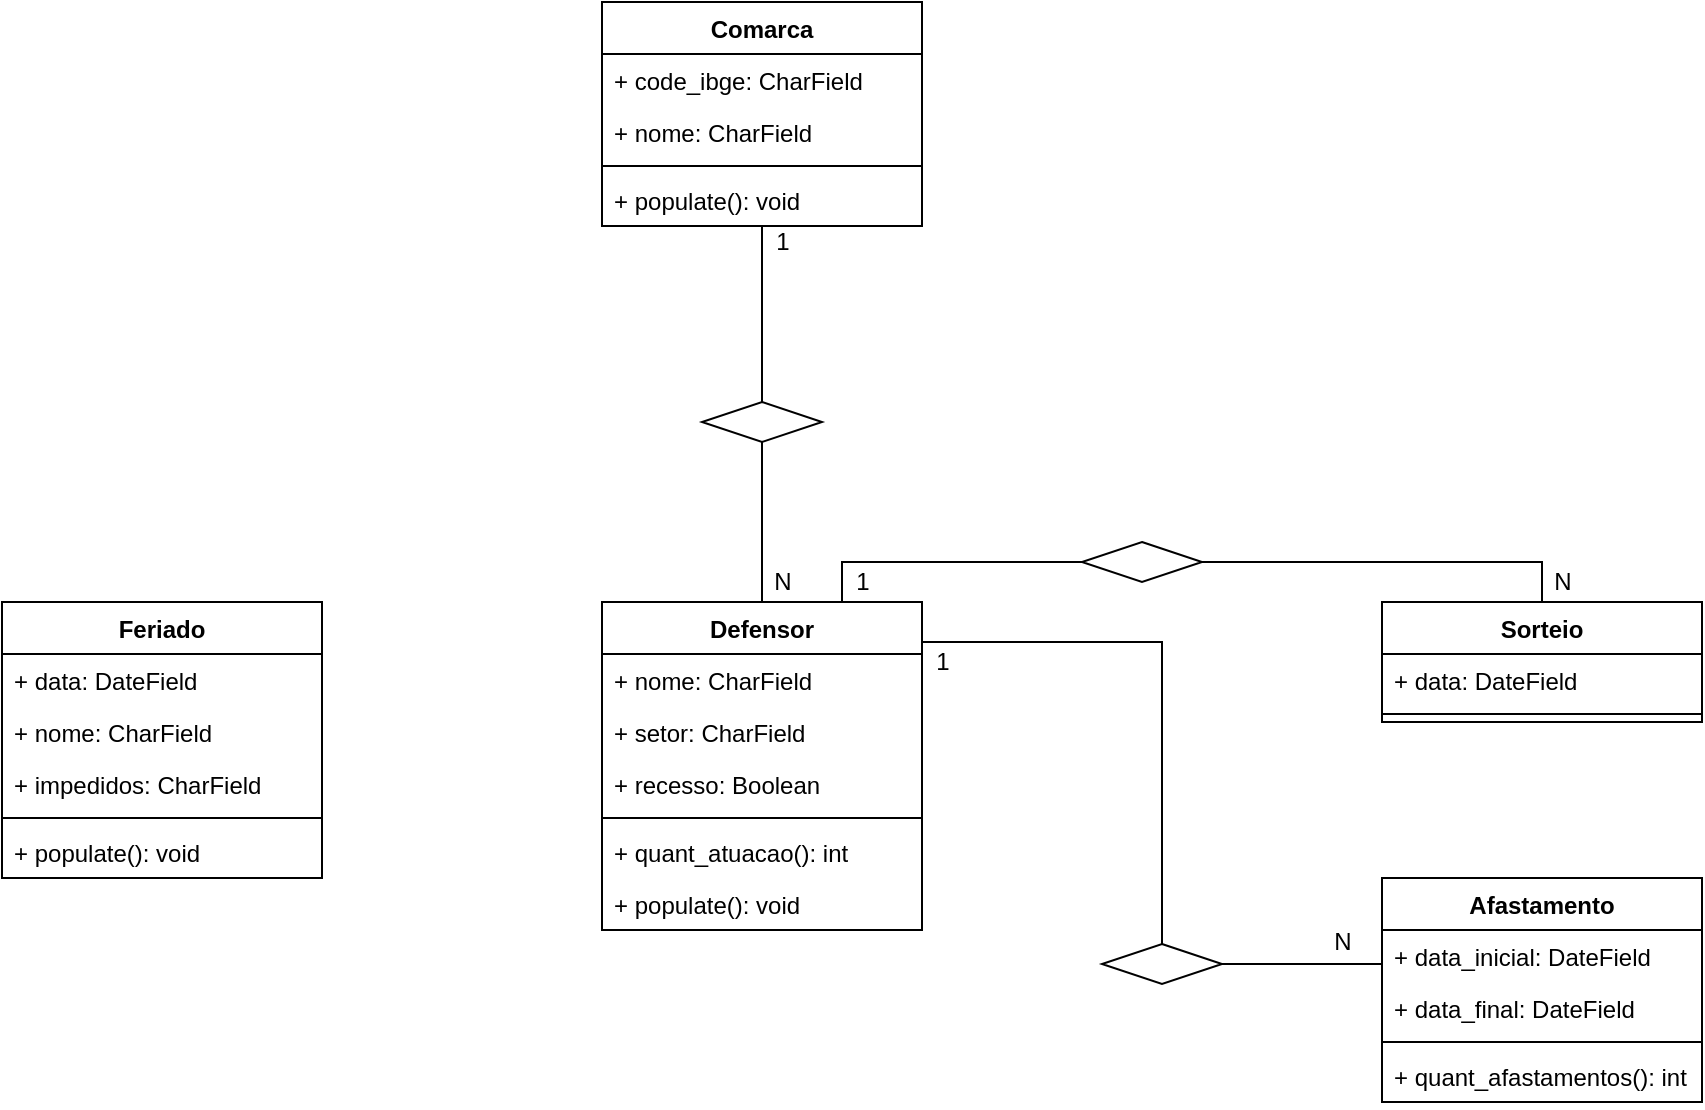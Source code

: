 <mxfile version="15.4.0" type="device"><diagram id="7D2Awziaqjh-ZxNbm0cB" name="database"><mxGraphModel dx="1144" dy="733" grid="1" gridSize="10" guides="1" tooltips="1" connect="1" arrows="1" fold="1" page="1" pageScale="1" pageWidth="1169" pageHeight="827" math="0" shadow="0"><root><mxCell id="0"/><mxCell id="1" parent="0"/><mxCell id="XMSpozBK8sx_yIxx1TeK-5" value="Comarca" style="swimlane;fontStyle=1;align=center;verticalAlign=top;childLayout=stackLayout;horizontal=1;startSize=26;horizontalStack=0;resizeParent=1;resizeParentMax=0;resizeLast=0;collapsible=1;marginBottom=0;" vertex="1" parent="1"><mxGeometry x="460" y="139" width="160" height="112" as="geometry"/></mxCell><mxCell id="XMSpozBK8sx_yIxx1TeK-6" value="+ code_ibge: CharField" style="text;strokeColor=none;fillColor=none;align=left;verticalAlign=top;spacingLeft=4;spacingRight=4;overflow=hidden;rotatable=0;points=[[0,0.5],[1,0.5]];portConstraint=eastwest;" vertex="1" parent="XMSpozBK8sx_yIxx1TeK-5"><mxGeometry y="26" width="160" height="26" as="geometry"/></mxCell><mxCell id="XMSpozBK8sx_yIxx1TeK-9" value="+ nome: CharField" style="text;strokeColor=none;fillColor=none;align=left;verticalAlign=top;spacingLeft=4;spacingRight=4;overflow=hidden;rotatable=0;points=[[0,0.5],[1,0.5]];portConstraint=eastwest;" vertex="1" parent="XMSpozBK8sx_yIxx1TeK-5"><mxGeometry y="52" width="160" height="26" as="geometry"/></mxCell><mxCell id="XMSpozBK8sx_yIxx1TeK-7" value="" style="line;strokeWidth=1;fillColor=none;align=left;verticalAlign=middle;spacingTop=-1;spacingLeft=3;spacingRight=3;rotatable=0;labelPosition=right;points=[];portConstraint=eastwest;" vertex="1" parent="XMSpozBK8sx_yIxx1TeK-5"><mxGeometry y="78" width="160" height="8" as="geometry"/></mxCell><mxCell id="XMSpozBK8sx_yIxx1TeK-8" value="+ populate(): void" style="text;strokeColor=none;fillColor=none;align=left;verticalAlign=top;spacingLeft=4;spacingRight=4;overflow=hidden;rotatable=0;points=[[0,0.5],[1,0.5]];portConstraint=eastwest;" vertex="1" parent="XMSpozBK8sx_yIxx1TeK-5"><mxGeometry y="86" width="160" height="26" as="geometry"/></mxCell><mxCell id="XMSpozBK8sx_yIxx1TeK-10" value="Defensor" style="swimlane;fontStyle=1;align=center;verticalAlign=top;childLayout=stackLayout;horizontal=1;startSize=26;horizontalStack=0;resizeParent=1;resizeParentMax=0;resizeLast=0;collapsible=1;marginBottom=0;" vertex="1" parent="1"><mxGeometry x="460" y="439" width="160" height="164" as="geometry"/></mxCell><mxCell id="XMSpozBK8sx_yIxx1TeK-11" value="+ nome: CharField" style="text;strokeColor=none;fillColor=none;align=left;verticalAlign=top;spacingLeft=4;spacingRight=4;overflow=hidden;rotatable=0;points=[[0,0.5],[1,0.5]];portConstraint=eastwest;" vertex="1" parent="XMSpozBK8sx_yIxx1TeK-10"><mxGeometry y="26" width="160" height="26" as="geometry"/></mxCell><mxCell id="XMSpozBK8sx_yIxx1TeK-12" value="+ setor: CharField" style="text;strokeColor=none;fillColor=none;align=left;verticalAlign=top;spacingLeft=4;spacingRight=4;overflow=hidden;rotatable=0;points=[[0,0.5],[1,0.5]];portConstraint=eastwest;" vertex="1" parent="XMSpozBK8sx_yIxx1TeK-10"><mxGeometry y="52" width="160" height="26" as="geometry"/></mxCell><mxCell id="XMSpozBK8sx_yIxx1TeK-15" value="+ recesso: Boolean" style="text;strokeColor=none;fillColor=none;align=left;verticalAlign=top;spacingLeft=4;spacingRight=4;overflow=hidden;rotatable=0;points=[[0,0.5],[1,0.5]];portConstraint=eastwest;" vertex="1" parent="XMSpozBK8sx_yIxx1TeK-10"><mxGeometry y="78" width="160" height="26" as="geometry"/></mxCell><mxCell id="XMSpozBK8sx_yIxx1TeK-13" value="" style="line;strokeWidth=1;fillColor=none;align=left;verticalAlign=middle;spacingTop=-1;spacingLeft=3;spacingRight=3;rotatable=0;labelPosition=right;points=[];portConstraint=eastwest;" vertex="1" parent="XMSpozBK8sx_yIxx1TeK-10"><mxGeometry y="104" width="160" height="8" as="geometry"/></mxCell><mxCell id="XMSpozBK8sx_yIxx1TeK-14" value="+ quant_atuacao(): int" style="text;strokeColor=none;fillColor=none;align=left;verticalAlign=top;spacingLeft=4;spacingRight=4;overflow=hidden;rotatable=0;points=[[0,0.5],[1,0.5]];portConstraint=eastwest;" vertex="1" parent="XMSpozBK8sx_yIxx1TeK-10"><mxGeometry y="112" width="160" height="26" as="geometry"/></mxCell><mxCell id="XMSpozBK8sx_yIxx1TeK-19" value="+ populate(): void" style="text;strokeColor=none;fillColor=none;align=left;verticalAlign=top;spacingLeft=4;spacingRight=4;overflow=hidden;rotatable=0;points=[[0,0.5],[1,0.5]];portConstraint=eastwest;" vertex="1" parent="XMSpozBK8sx_yIxx1TeK-10"><mxGeometry y="138" width="160" height="26" as="geometry"/></mxCell><mxCell id="XMSpozBK8sx_yIxx1TeK-16" value="" style="shape=rhombus;perimeter=rhombusPerimeter;whiteSpace=wrap;html=1;align=center;" vertex="1" parent="1"><mxGeometry x="510" y="339" width="60" height="20" as="geometry"/></mxCell><mxCell id="XMSpozBK8sx_yIxx1TeK-17" value="" style="endArrow=none;html=1;rounded=0;edgeStyle=orthogonalEdgeStyle;entryX=0.5;entryY=0;entryDx=0;entryDy=0;" edge="1" parent="1" source="XMSpozBK8sx_yIxx1TeK-5" target="XMSpozBK8sx_yIxx1TeK-16"><mxGeometry relative="1" as="geometry"><mxPoint x="400" y="349" as="sourcePoint"/><mxPoint x="560" y="349" as="targetPoint"/></mxGeometry></mxCell><mxCell id="XMSpozBK8sx_yIxx1TeK-18" value="" style="endArrow=none;html=1;rounded=0;edgeStyle=orthogonalEdgeStyle;" edge="1" parent="1" source="XMSpozBK8sx_yIxx1TeK-16" target="XMSpozBK8sx_yIxx1TeK-10"><mxGeometry relative="1" as="geometry"><mxPoint x="540" y="350" as="sourcePoint"/><mxPoint x="550" y="349" as="targetPoint"/></mxGeometry></mxCell><mxCell id="XMSpozBK8sx_yIxx1TeK-20" value="Feriado" style="swimlane;fontStyle=1;align=center;verticalAlign=top;childLayout=stackLayout;horizontal=1;startSize=26;horizontalStack=0;resizeParent=1;resizeParentMax=0;resizeLast=0;collapsible=1;marginBottom=0;" vertex="1" parent="1"><mxGeometry x="160" y="439" width="160" height="138" as="geometry"/></mxCell><mxCell id="XMSpozBK8sx_yIxx1TeK-21" value="+ data: DateField" style="text;strokeColor=none;fillColor=none;align=left;verticalAlign=top;spacingLeft=4;spacingRight=4;overflow=hidden;rotatable=0;points=[[0,0.5],[1,0.5]];portConstraint=eastwest;" vertex="1" parent="XMSpozBK8sx_yIxx1TeK-20"><mxGeometry y="26" width="160" height="26" as="geometry"/></mxCell><mxCell id="XMSpozBK8sx_yIxx1TeK-22" value="+ nome: CharField" style="text;strokeColor=none;fillColor=none;align=left;verticalAlign=top;spacingLeft=4;spacingRight=4;overflow=hidden;rotatable=0;points=[[0,0.5],[1,0.5]];portConstraint=eastwest;" vertex="1" parent="XMSpozBK8sx_yIxx1TeK-20"><mxGeometry y="52" width="160" height="26" as="geometry"/></mxCell><mxCell id="XMSpozBK8sx_yIxx1TeK-25" value="+ impedidos: CharField" style="text;strokeColor=none;fillColor=none;align=left;verticalAlign=top;spacingLeft=4;spacingRight=4;overflow=hidden;rotatable=0;points=[[0,0.5],[1,0.5]];portConstraint=eastwest;" vertex="1" parent="XMSpozBK8sx_yIxx1TeK-20"><mxGeometry y="78" width="160" height="26" as="geometry"/></mxCell><mxCell id="XMSpozBK8sx_yIxx1TeK-23" value="" style="line;strokeWidth=1;fillColor=none;align=left;verticalAlign=middle;spacingTop=-1;spacingLeft=3;spacingRight=3;rotatable=0;labelPosition=right;points=[];portConstraint=eastwest;" vertex="1" parent="XMSpozBK8sx_yIxx1TeK-20"><mxGeometry y="104" width="160" height="8" as="geometry"/></mxCell><mxCell id="XMSpozBK8sx_yIxx1TeK-24" value="+ populate(): void" style="text;strokeColor=none;fillColor=none;align=left;verticalAlign=top;spacingLeft=4;spacingRight=4;overflow=hidden;rotatable=0;points=[[0,0.5],[1,0.5]];portConstraint=eastwest;" vertex="1" parent="XMSpozBK8sx_yIxx1TeK-20"><mxGeometry y="112" width="160" height="26" as="geometry"/></mxCell><mxCell id="XMSpozBK8sx_yIxx1TeK-27" value="Sorteio" style="swimlane;fontStyle=1;align=center;verticalAlign=top;childLayout=stackLayout;horizontal=1;startSize=26;horizontalStack=0;resizeParent=1;resizeParentMax=0;resizeLast=0;collapsible=1;marginBottom=0;" vertex="1" parent="1"><mxGeometry x="850" y="439" width="160" height="60" as="geometry"/></mxCell><mxCell id="XMSpozBK8sx_yIxx1TeK-28" value="+ data: DateField" style="text;strokeColor=none;fillColor=none;align=left;verticalAlign=top;spacingLeft=4;spacingRight=4;overflow=hidden;rotatable=0;points=[[0,0.5],[1,0.5]];portConstraint=eastwest;" vertex="1" parent="XMSpozBK8sx_yIxx1TeK-27"><mxGeometry y="26" width="160" height="26" as="geometry"/></mxCell><mxCell id="XMSpozBK8sx_yIxx1TeK-31" value="" style="line;strokeWidth=1;fillColor=none;align=left;verticalAlign=middle;spacingTop=-1;spacingLeft=3;spacingRight=3;rotatable=0;labelPosition=right;points=[];portConstraint=eastwest;" vertex="1" parent="XMSpozBK8sx_yIxx1TeK-27"><mxGeometry y="52" width="160" height="8" as="geometry"/></mxCell><mxCell id="XMSpozBK8sx_yIxx1TeK-33" value="" style="shape=rhombus;perimeter=rhombusPerimeter;whiteSpace=wrap;html=1;align=center;" vertex="1" parent="1"><mxGeometry x="700" y="409" width="60" height="20" as="geometry"/></mxCell><mxCell id="XMSpozBK8sx_yIxx1TeK-34" value="" style="endArrow=none;html=1;rounded=0;edgeStyle=orthogonalEdgeStyle;" edge="1" parent="1" source="XMSpozBK8sx_yIxx1TeK-10" target="XMSpozBK8sx_yIxx1TeK-33"><mxGeometry relative="1" as="geometry"><mxPoint x="550" y="369" as="sourcePoint"/><mxPoint x="550" y="449" as="targetPoint"/><Array as="points"><mxPoint x="580" y="419"/></Array></mxGeometry></mxCell><mxCell id="XMSpozBK8sx_yIxx1TeK-35" value="" style="endArrow=none;html=1;rounded=0;edgeStyle=orthogonalEdgeStyle;" edge="1" parent="1" source="XMSpozBK8sx_yIxx1TeK-33" target="XMSpozBK8sx_yIxx1TeK-27"><mxGeometry relative="1" as="geometry"><mxPoint x="630" y="531" as="sourcePoint"/><mxPoint x="720" y="479" as="targetPoint"/></mxGeometry></mxCell><mxCell id="XMSpozBK8sx_yIxx1TeK-36" value="Afastamento" style="swimlane;fontStyle=1;align=center;verticalAlign=top;childLayout=stackLayout;horizontal=1;startSize=26;horizontalStack=0;resizeParent=1;resizeParentMax=0;resizeLast=0;collapsible=1;marginBottom=0;" vertex="1" parent="1"><mxGeometry x="850" y="577" width="160" height="112" as="geometry"/></mxCell><mxCell id="XMSpozBK8sx_yIxx1TeK-37" value="+ data_inicial: DateField" style="text;strokeColor=none;fillColor=none;align=left;verticalAlign=top;spacingLeft=4;spacingRight=4;overflow=hidden;rotatable=0;points=[[0,0.5],[1,0.5]];portConstraint=eastwest;" vertex="1" parent="XMSpozBK8sx_yIxx1TeK-36"><mxGeometry y="26" width="160" height="26" as="geometry"/></mxCell><mxCell id="XMSpozBK8sx_yIxx1TeK-39" value="+ data_final: DateField" style="text;strokeColor=none;fillColor=none;align=left;verticalAlign=top;spacingLeft=4;spacingRight=4;overflow=hidden;rotatable=0;points=[[0,0.5],[1,0.5]];portConstraint=eastwest;" vertex="1" parent="XMSpozBK8sx_yIxx1TeK-36"><mxGeometry y="52" width="160" height="26" as="geometry"/></mxCell><mxCell id="XMSpozBK8sx_yIxx1TeK-38" value="" style="line;strokeWidth=1;fillColor=none;align=left;verticalAlign=middle;spacingTop=-1;spacingLeft=3;spacingRight=3;rotatable=0;labelPosition=right;points=[];portConstraint=eastwest;" vertex="1" parent="XMSpozBK8sx_yIxx1TeK-36"><mxGeometry y="78" width="160" height="8" as="geometry"/></mxCell><mxCell id="XMSpozBK8sx_yIxx1TeK-43" value="+ quant_afastamentos(): int" style="text;strokeColor=none;fillColor=none;align=left;verticalAlign=top;spacingLeft=4;spacingRight=4;overflow=hidden;rotatable=0;points=[[0,0.5],[1,0.5]];portConstraint=eastwest;" vertex="1" parent="XMSpozBK8sx_yIxx1TeK-36"><mxGeometry y="86" width="160" height="26" as="geometry"/></mxCell><mxCell id="XMSpozBK8sx_yIxx1TeK-40" value="" style="shape=rhombus;perimeter=rhombusPerimeter;whiteSpace=wrap;html=1;align=center;" vertex="1" parent="1"><mxGeometry x="710" y="610" width="60" height="20" as="geometry"/></mxCell><mxCell id="XMSpozBK8sx_yIxx1TeK-41" value="" style="endArrow=none;html=1;rounded=0;edgeStyle=orthogonalEdgeStyle;" edge="1" parent="1" source="XMSpozBK8sx_yIxx1TeK-40" target="XMSpozBK8sx_yIxx1TeK-36"><mxGeometry relative="1" as="geometry"><mxPoint x="780" y="479" as="sourcePoint"/><mxPoint x="860" y="479" as="targetPoint"/><Array as="points"><mxPoint x="830" y="620"/><mxPoint x="830" y="620"/></Array></mxGeometry></mxCell><mxCell id="XMSpozBK8sx_yIxx1TeK-42" value="" style="endArrow=none;html=1;rounded=0;edgeStyle=orthogonalEdgeStyle;" edge="1" parent="1" source="XMSpozBK8sx_yIxx1TeK-10" target="XMSpozBK8sx_yIxx1TeK-40"><mxGeometry relative="1" as="geometry"><mxPoint x="780" y="630" as="sourcePoint"/><mxPoint x="860" y="630" as="targetPoint"/><Array as="points"><mxPoint x="740" y="459"/></Array></mxGeometry></mxCell><mxCell id="XMSpozBK8sx_yIxx1TeK-44" value="1" style="text;html=1;align=center;verticalAlign=middle;resizable=0;points=[];autosize=1;strokeColor=none;fillColor=none;" vertex="1" parent="1"><mxGeometry x="540" y="249" width="20" height="20" as="geometry"/></mxCell><mxCell id="XMSpozBK8sx_yIxx1TeK-45" value="N" style="text;html=1;align=center;verticalAlign=middle;resizable=0;points=[];autosize=1;strokeColor=none;fillColor=none;" vertex="1" parent="1"><mxGeometry x="540" y="419" width="20" height="20" as="geometry"/></mxCell><mxCell id="XMSpozBK8sx_yIxx1TeK-46" value="N" style="text;html=1;align=center;verticalAlign=middle;resizable=0;points=[];autosize=1;strokeColor=none;fillColor=none;" vertex="1" parent="1"><mxGeometry x="930" y="419" width="20" height="20" as="geometry"/></mxCell><mxCell id="XMSpozBK8sx_yIxx1TeK-47" value="1" style="text;html=1;align=center;verticalAlign=middle;resizable=0;points=[];autosize=1;strokeColor=none;fillColor=none;" vertex="1" parent="1"><mxGeometry x="580" y="419" width="20" height="20" as="geometry"/></mxCell><mxCell id="XMSpozBK8sx_yIxx1TeK-48" value="N" style="text;html=1;align=center;verticalAlign=middle;resizable=0;points=[];autosize=1;strokeColor=none;fillColor=none;" vertex="1" parent="1"><mxGeometry x="820" y="599" width="20" height="20" as="geometry"/></mxCell><mxCell id="XMSpozBK8sx_yIxx1TeK-50" value="1" style="text;html=1;align=center;verticalAlign=middle;resizable=0;points=[];autosize=1;strokeColor=none;fillColor=none;" vertex="1" parent="1"><mxGeometry x="620" y="459" width="20" height="20" as="geometry"/></mxCell></root></mxGraphModel></diagram></mxfile>